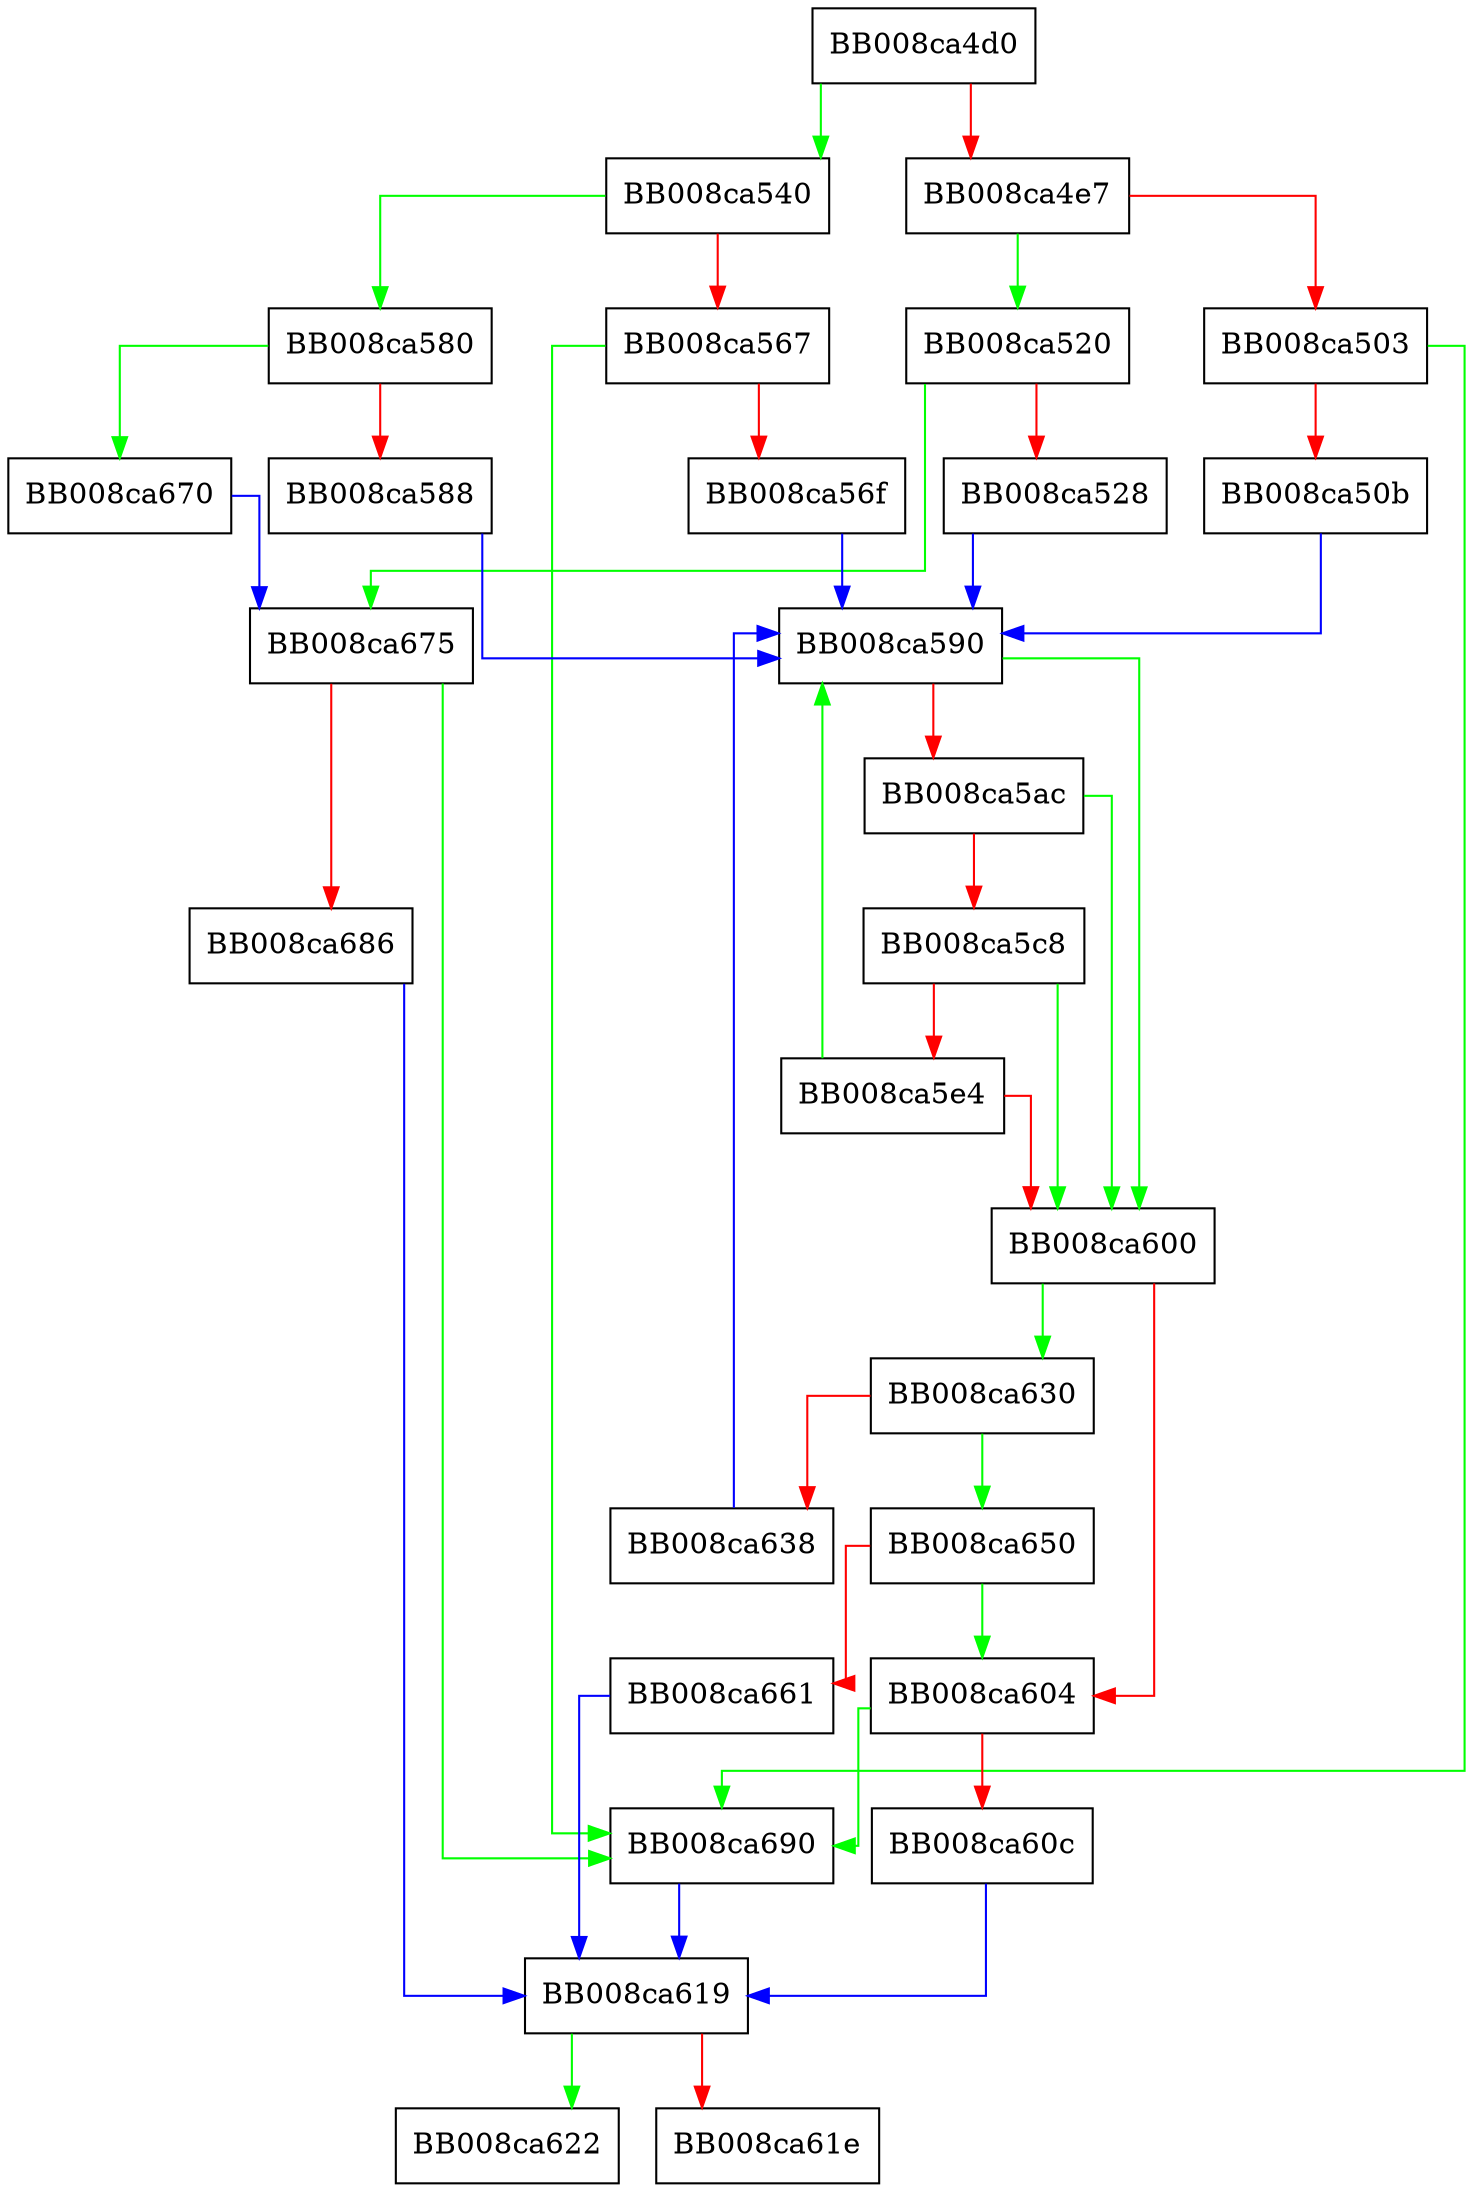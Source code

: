 digraph __strrchr_avx2_rtm {
  node [shape="box"];
  graph [splines=ortho];
  BB008ca4d0 -> BB008ca540 [color="green"];
  BB008ca4d0 -> BB008ca4e7 [color="red"];
  BB008ca4e7 -> BB008ca520 [color="green"];
  BB008ca4e7 -> BB008ca503 [color="red"];
  BB008ca503 -> BB008ca690 [color="green"];
  BB008ca503 -> BB008ca50b [color="red"];
  BB008ca50b -> BB008ca590 [color="blue"];
  BB008ca520 -> BB008ca675 [color="green"];
  BB008ca520 -> BB008ca528 [color="red"];
  BB008ca528 -> BB008ca590 [color="blue"];
  BB008ca540 -> BB008ca580 [color="green"];
  BB008ca540 -> BB008ca567 [color="red"];
  BB008ca567 -> BB008ca690 [color="green"];
  BB008ca567 -> BB008ca56f [color="red"];
  BB008ca56f -> BB008ca590 [color="blue"];
  BB008ca580 -> BB008ca670 [color="green"];
  BB008ca580 -> BB008ca588 [color="red"];
  BB008ca588 -> BB008ca590 [color="blue"];
  BB008ca590 -> BB008ca600 [color="green"];
  BB008ca590 -> BB008ca5ac [color="red"];
  BB008ca5ac -> BB008ca600 [color="green"];
  BB008ca5ac -> BB008ca5c8 [color="red"];
  BB008ca5c8 -> BB008ca600 [color="green"];
  BB008ca5c8 -> BB008ca5e4 [color="red"];
  BB008ca5e4 -> BB008ca590 [color="green"];
  BB008ca5e4 -> BB008ca600 [color="red"];
  BB008ca600 -> BB008ca630 [color="green"];
  BB008ca600 -> BB008ca604 [color="red"];
  BB008ca604 -> BB008ca690 [color="green"];
  BB008ca604 -> BB008ca60c [color="red"];
  BB008ca60c -> BB008ca619 [color="blue"];
  BB008ca619 -> BB008ca622 [color="green"];
  BB008ca619 -> BB008ca61e [color="red"];
  BB008ca630 -> BB008ca650 [color="green"];
  BB008ca630 -> BB008ca638 [color="red"];
  BB008ca638 -> BB008ca590 [color="blue"];
  BB008ca650 -> BB008ca604 [color="green"];
  BB008ca650 -> BB008ca661 [color="red"];
  BB008ca661 -> BB008ca619 [color="blue"];
  BB008ca670 -> BB008ca675 [color="blue"];
  BB008ca675 -> BB008ca690 [color="green"];
  BB008ca675 -> BB008ca686 [color="red"];
  BB008ca686 -> BB008ca619 [color="blue"];
  BB008ca690 -> BB008ca619 [color="blue"];
}